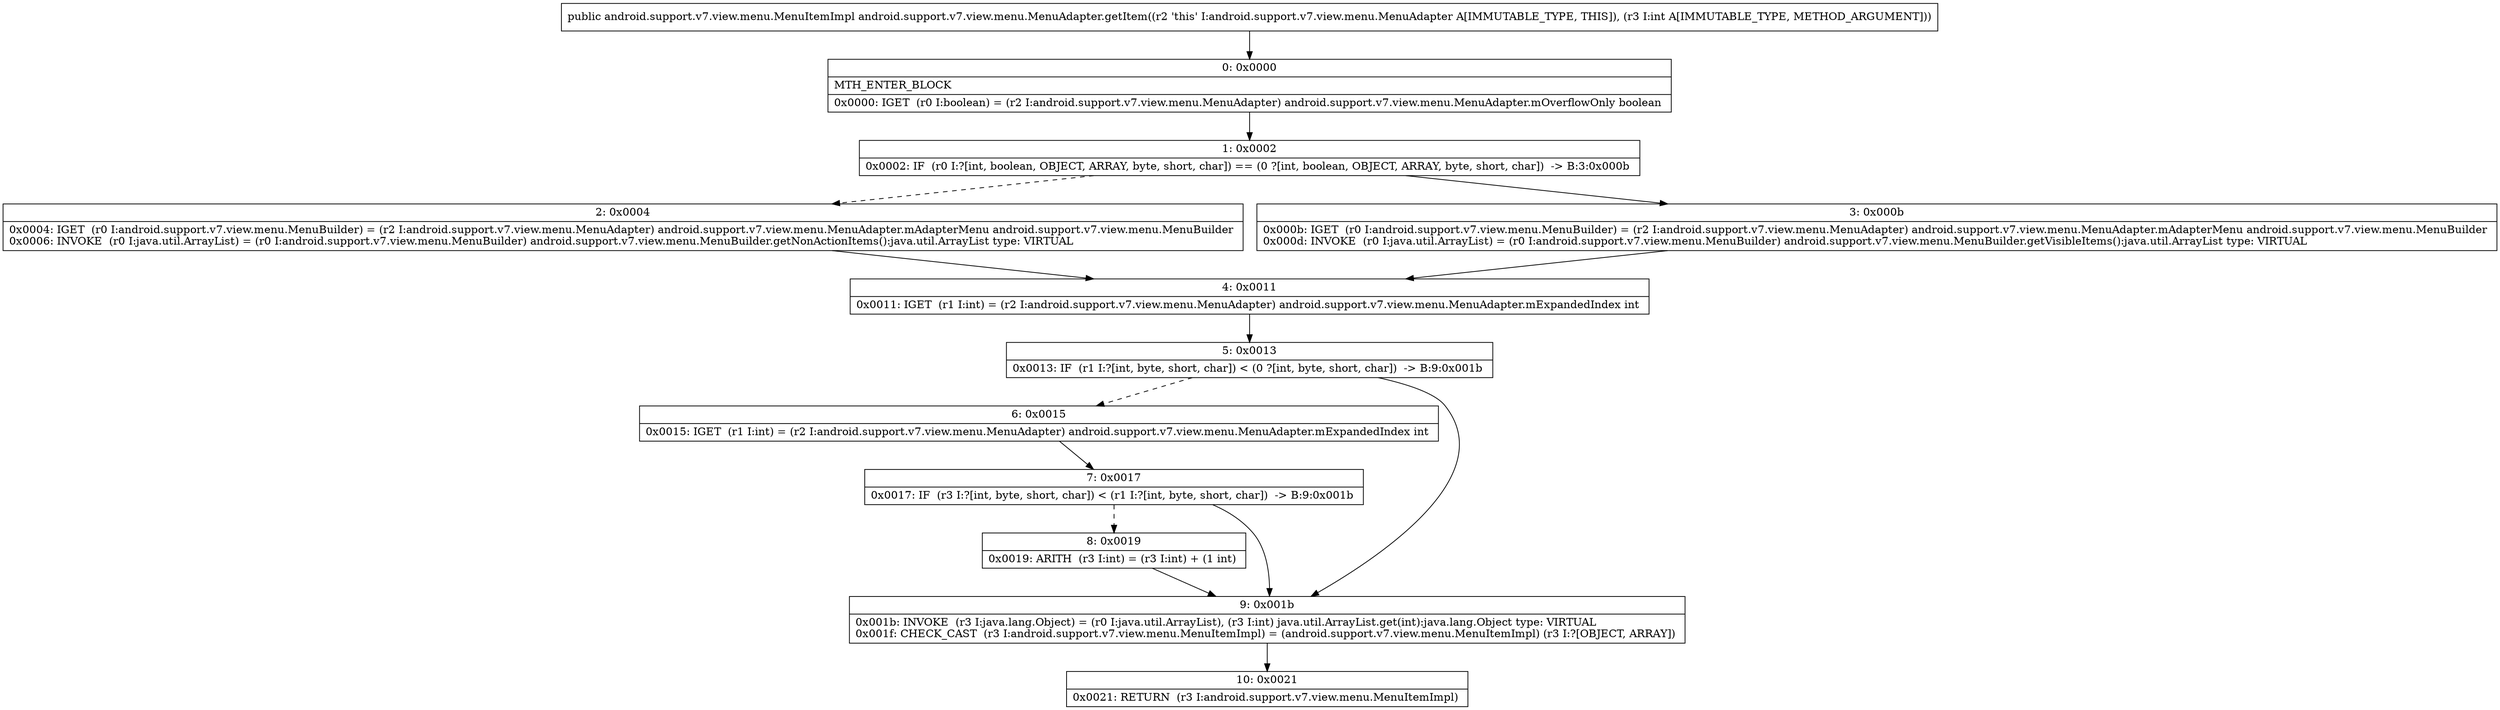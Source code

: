 digraph "CFG forandroid.support.v7.view.menu.MenuAdapter.getItem(I)Landroid\/support\/v7\/view\/menu\/MenuItemImpl;" {
Node_0 [shape=record,label="{0\:\ 0x0000|MTH_ENTER_BLOCK\l|0x0000: IGET  (r0 I:boolean) = (r2 I:android.support.v7.view.menu.MenuAdapter) android.support.v7.view.menu.MenuAdapter.mOverflowOnly boolean \l}"];
Node_1 [shape=record,label="{1\:\ 0x0002|0x0002: IF  (r0 I:?[int, boolean, OBJECT, ARRAY, byte, short, char]) == (0 ?[int, boolean, OBJECT, ARRAY, byte, short, char])  \-\> B:3:0x000b \l}"];
Node_2 [shape=record,label="{2\:\ 0x0004|0x0004: IGET  (r0 I:android.support.v7.view.menu.MenuBuilder) = (r2 I:android.support.v7.view.menu.MenuAdapter) android.support.v7.view.menu.MenuAdapter.mAdapterMenu android.support.v7.view.menu.MenuBuilder \l0x0006: INVOKE  (r0 I:java.util.ArrayList) = (r0 I:android.support.v7.view.menu.MenuBuilder) android.support.v7.view.menu.MenuBuilder.getNonActionItems():java.util.ArrayList type: VIRTUAL \l}"];
Node_3 [shape=record,label="{3\:\ 0x000b|0x000b: IGET  (r0 I:android.support.v7.view.menu.MenuBuilder) = (r2 I:android.support.v7.view.menu.MenuAdapter) android.support.v7.view.menu.MenuAdapter.mAdapterMenu android.support.v7.view.menu.MenuBuilder \l0x000d: INVOKE  (r0 I:java.util.ArrayList) = (r0 I:android.support.v7.view.menu.MenuBuilder) android.support.v7.view.menu.MenuBuilder.getVisibleItems():java.util.ArrayList type: VIRTUAL \l}"];
Node_4 [shape=record,label="{4\:\ 0x0011|0x0011: IGET  (r1 I:int) = (r2 I:android.support.v7.view.menu.MenuAdapter) android.support.v7.view.menu.MenuAdapter.mExpandedIndex int \l}"];
Node_5 [shape=record,label="{5\:\ 0x0013|0x0013: IF  (r1 I:?[int, byte, short, char]) \< (0 ?[int, byte, short, char])  \-\> B:9:0x001b \l}"];
Node_6 [shape=record,label="{6\:\ 0x0015|0x0015: IGET  (r1 I:int) = (r2 I:android.support.v7.view.menu.MenuAdapter) android.support.v7.view.menu.MenuAdapter.mExpandedIndex int \l}"];
Node_7 [shape=record,label="{7\:\ 0x0017|0x0017: IF  (r3 I:?[int, byte, short, char]) \< (r1 I:?[int, byte, short, char])  \-\> B:9:0x001b \l}"];
Node_8 [shape=record,label="{8\:\ 0x0019|0x0019: ARITH  (r3 I:int) = (r3 I:int) + (1 int) \l}"];
Node_9 [shape=record,label="{9\:\ 0x001b|0x001b: INVOKE  (r3 I:java.lang.Object) = (r0 I:java.util.ArrayList), (r3 I:int) java.util.ArrayList.get(int):java.lang.Object type: VIRTUAL \l0x001f: CHECK_CAST  (r3 I:android.support.v7.view.menu.MenuItemImpl) = (android.support.v7.view.menu.MenuItemImpl) (r3 I:?[OBJECT, ARRAY]) \l}"];
Node_10 [shape=record,label="{10\:\ 0x0021|0x0021: RETURN  (r3 I:android.support.v7.view.menu.MenuItemImpl) \l}"];
MethodNode[shape=record,label="{public android.support.v7.view.menu.MenuItemImpl android.support.v7.view.menu.MenuAdapter.getItem((r2 'this' I:android.support.v7.view.menu.MenuAdapter A[IMMUTABLE_TYPE, THIS]), (r3 I:int A[IMMUTABLE_TYPE, METHOD_ARGUMENT])) }"];
MethodNode -> Node_0;
Node_0 -> Node_1;
Node_1 -> Node_2[style=dashed];
Node_1 -> Node_3;
Node_2 -> Node_4;
Node_3 -> Node_4;
Node_4 -> Node_5;
Node_5 -> Node_6[style=dashed];
Node_5 -> Node_9;
Node_6 -> Node_7;
Node_7 -> Node_8[style=dashed];
Node_7 -> Node_9;
Node_8 -> Node_9;
Node_9 -> Node_10;
}

